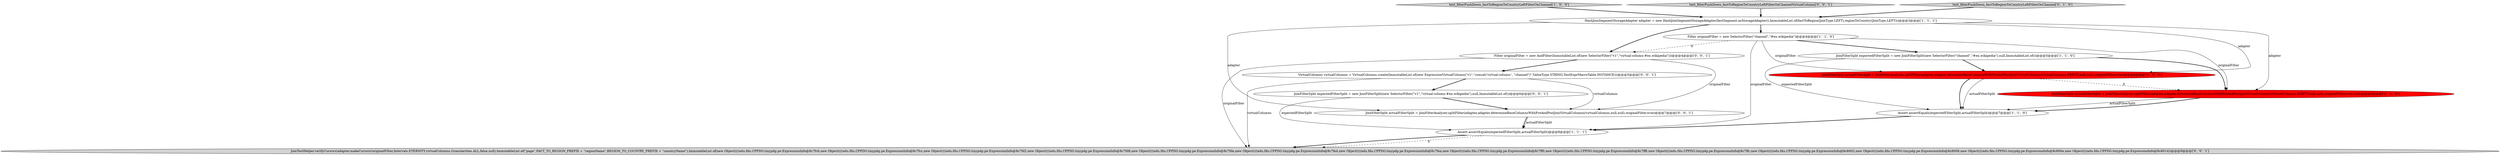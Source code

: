 digraph {
0 [style = filled, label = "JoinFilterSplit expectedFilterSplit = new JoinFilterSplit(new SelectorFilter(\"channel\",\"#en.wikipedia\"),null,ImmutableList.of())@@@5@@@['1', '1', '0']", fillcolor = white, shape = ellipse image = "AAA0AAABBB1BBB"];
4 [style = filled, label = "test_filterPushDown_factToRegionToCountryLeftFilterOnChannel['1', '0', '0']", fillcolor = lightgray, shape = diamond image = "AAA0AAABBB1BBB"];
10 [style = filled, label = "JoinFilterSplit expectedFilterSplit = new JoinFilterSplit(new SelectorFilter(\"v1\",\"virtual-column-#en.wikipedia\"),null,ImmutableList.of())@@@6@@@['0', '0', '1']", fillcolor = white, shape = ellipse image = "AAA0AAABBB3BBB"];
8 [style = filled, label = "JoinFilterSplit actualFilterSplit = JoinFilterAnalyzer.splitFilter(adapter,adapter.determineBaseColumnsWithPreAndPostJoinVirtualColumns(VirtualColumns.EMPTY,null,null),originalFilter,true,true)@@@6@@@['0', '1', '0']", fillcolor = red, shape = ellipse image = "AAA1AAABBB2BBB"];
2 [style = filled, label = "Assert.assertEquals(expectedFilterSplit,actualFilterSplit)@@@8@@@['1', '1', '1']", fillcolor = white, shape = ellipse image = "AAA0AAABBB1BBB"];
5 [style = filled, label = "JoinFilterSplit actualFilterSplit = JoinFilterAnalyzer.splitFilter(adapter,adapter.determineBaseColumnsWithPreAndPostJoinVirtualColumns(VirtualColumns.EMPTY,null,null),originalFilter,true)@@@6@@@['1', '0', '0']", fillcolor = red, shape = ellipse image = "AAA1AAABBB1BBB"];
12 [style = filled, label = "Filter originalFilter = new AndFilter(ImmutableList.of(new SelectorFilter(\"v1\",\"virtual-column-#en.wikipedia\")))@@@4@@@['0', '0', '1']", fillcolor = white, shape = ellipse image = "AAA0AAABBB3BBB"];
14 [style = filled, label = "JoinTestHelper.verifyCursors(adapter.makeCursors(originalFilter,Intervals.ETERNITY,virtualColumns,Granularities.ALL,false,null),ImmutableList.of(\"page\",FACT_TO_REGION_PREFIX + \"regionName\",REGION_TO_COUNTRY_PREFIX + \"countryName\"),ImmutableList.of(new Object((((edu.fdu.CPPDG.tinypdg.pe.ExpressionInfo@8c7fc6,new Object((((edu.fdu.CPPDG.tinypdg.pe.ExpressionInfo@8c7fcc,new Object((((edu.fdu.CPPDG.tinypdg.pe.ExpressionInfo@8c7fd2,new Object((((edu.fdu.CPPDG.tinypdg.pe.ExpressionInfo@8c7fd8,new Object((((edu.fdu.CPPDG.tinypdg.pe.ExpressionInfo@8c7fde,new Object((((edu.fdu.CPPDG.tinypdg.pe.ExpressionInfo@8c7fe4,new Object((((edu.fdu.CPPDG.tinypdg.pe.ExpressionInfo@8c7fea,new Object((((edu.fdu.CPPDG.tinypdg.pe.ExpressionInfo@8c7ff0,new Object((((edu.fdu.CPPDG.tinypdg.pe.ExpressionInfo@8c7ff6,new Object((((edu.fdu.CPPDG.tinypdg.pe.ExpressionInfo@8c7ffc,new Object((((edu.fdu.CPPDG.tinypdg.pe.ExpressionInfo@8c8002,new Object((((edu.fdu.CPPDG.tinypdg.pe.ExpressionInfo@8c8008,new Object((((edu.fdu.CPPDG.tinypdg.pe.ExpressionInfo@8c800e,new Object((((edu.fdu.CPPDG.tinypdg.pe.ExpressionInfo@8c8014))@@@9@@@['0', '0', '1']", fillcolor = lightgray, shape = ellipse image = "AAA0AAABBB3BBB"];
3 [style = filled, label = "Assert.assertEquals(expectedFilterSplit,actualFilterSplit)@@@7@@@['1', '1', '0']", fillcolor = white, shape = ellipse image = "AAA0AAABBB1BBB"];
6 [style = filled, label = "Filter originalFilter = new SelectorFilter(\"channel\",\"#en.wikipedia\")@@@4@@@['1', '1', '0']", fillcolor = white, shape = ellipse image = "AAA0AAABBB1BBB"];
9 [style = filled, label = "test_filterPushDown_factToRegionToCountryLeftFilterOnChannelVirtualColumn['0', '0', '1']", fillcolor = lightgray, shape = diamond image = "AAA0AAABBB3BBB"];
13 [style = filled, label = "JoinFilterSplit actualFilterSplit = JoinFilterAnalyzer.splitFilter(adapter,adapter.determineBaseColumnsWithPreAndPostJoinVirtualColumns(virtualColumns,null,null),originalFilter,true)@@@7@@@['0', '0', '1']", fillcolor = white, shape = ellipse image = "AAA0AAABBB3BBB"];
7 [style = filled, label = "test_filterPushDown_factToRegionToCountryLeftFilterOnChannel['0', '1', '0']", fillcolor = lightgray, shape = diamond image = "AAA0AAABBB2BBB"];
1 [style = filled, label = "HashJoinSegmentStorageAdapter adapter = new HashJoinSegmentStorageAdapter(factSegment.asStorageAdapter(),ImmutableList.of(factToRegion(JoinType.LEFT),regionToCountry(JoinType.LEFT)))@@@3@@@['1', '1', '1']", fillcolor = white, shape = ellipse image = "AAA0AAABBB1BBB"];
11 [style = filled, label = "VirtualColumns virtualColumns = VirtualColumns.create(ImmutableList.of(new ExpressionVirtualColumn(\"v1\",\"concat('virtual-column-', \"channel\")\",ValueType.STRING,TestExprMacroTable.INSTANCE)))@@@5@@@['0', '0', '1']", fillcolor = white, shape = ellipse image = "AAA0AAABBB3BBB"];
5->3 [style = bold, label=""];
1->13 [style = solid, label="adapter"];
7->1 [style = bold, label=""];
8->3 [style = solid, label="actualFilterSplit"];
8->3 [style = bold, label=""];
12->11 [style = bold, label=""];
0->3 [style = solid, label="expectedFilterSplit"];
11->13 [style = solid, label="virtualColumns"];
1->5 [style = solid, label="adapter"];
6->0 [style = bold, label=""];
11->14 [style = solid, label="virtualColumns"];
12->14 [style = solid, label="originalFilter"];
6->2 [style = solid, label="originalFilter"];
6->12 [style = dashed, label="0"];
1->8 [style = solid, label="adapter"];
1->6 [style = bold, label=""];
10->2 [style = solid, label="expectedFilterSplit"];
2->14 [style = dashed, label="0"];
3->2 [style = bold, label=""];
10->13 [style = bold, label=""];
11->10 [style = bold, label=""];
2->14 [style = bold, label=""];
0->8 [style = bold, label=""];
1->12 [style = bold, label=""];
5->8 [style = dashed, label="0"];
6->8 [style = solid, label="originalFilter"];
4->1 [style = bold, label=""];
9->1 [style = bold, label=""];
5->3 [style = solid, label="actualFilterSplit"];
6->5 [style = solid, label="originalFilter"];
12->13 [style = solid, label="originalFilter"];
13->2 [style = solid, label="actualFilterSplit"];
0->5 [style = bold, label=""];
13->2 [style = bold, label=""];
}
